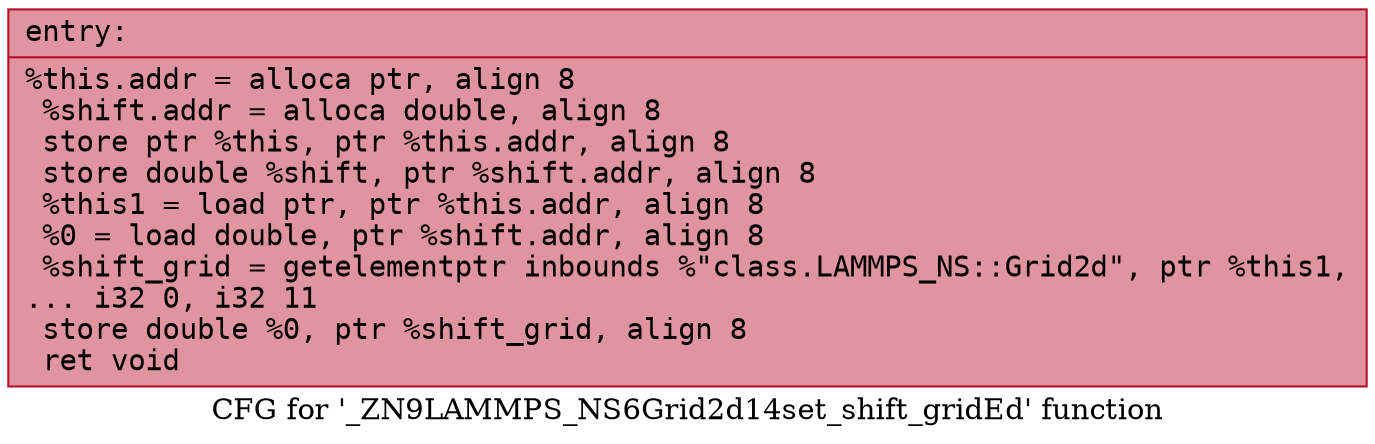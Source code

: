 digraph "CFG for '_ZN9LAMMPS_NS6Grid2d14set_shift_gridEd' function" {
	label="CFG for '_ZN9LAMMPS_NS6Grid2d14set_shift_gridEd' function";

	Node0x560f90daa1e0 [shape=record,color="#b70d28ff", style=filled, fillcolor="#b70d2870" fontname="Courier",label="{entry:\l|  %this.addr = alloca ptr, align 8\l  %shift.addr = alloca double, align 8\l  store ptr %this, ptr %this.addr, align 8\l  store double %shift, ptr %shift.addr, align 8\l  %this1 = load ptr, ptr %this.addr, align 8\l  %0 = load double, ptr %shift.addr, align 8\l  %shift_grid = getelementptr inbounds %\"class.LAMMPS_NS::Grid2d\", ptr %this1,\l... i32 0, i32 11\l  store double %0, ptr %shift_grid, align 8\l  ret void\l}"];
}
